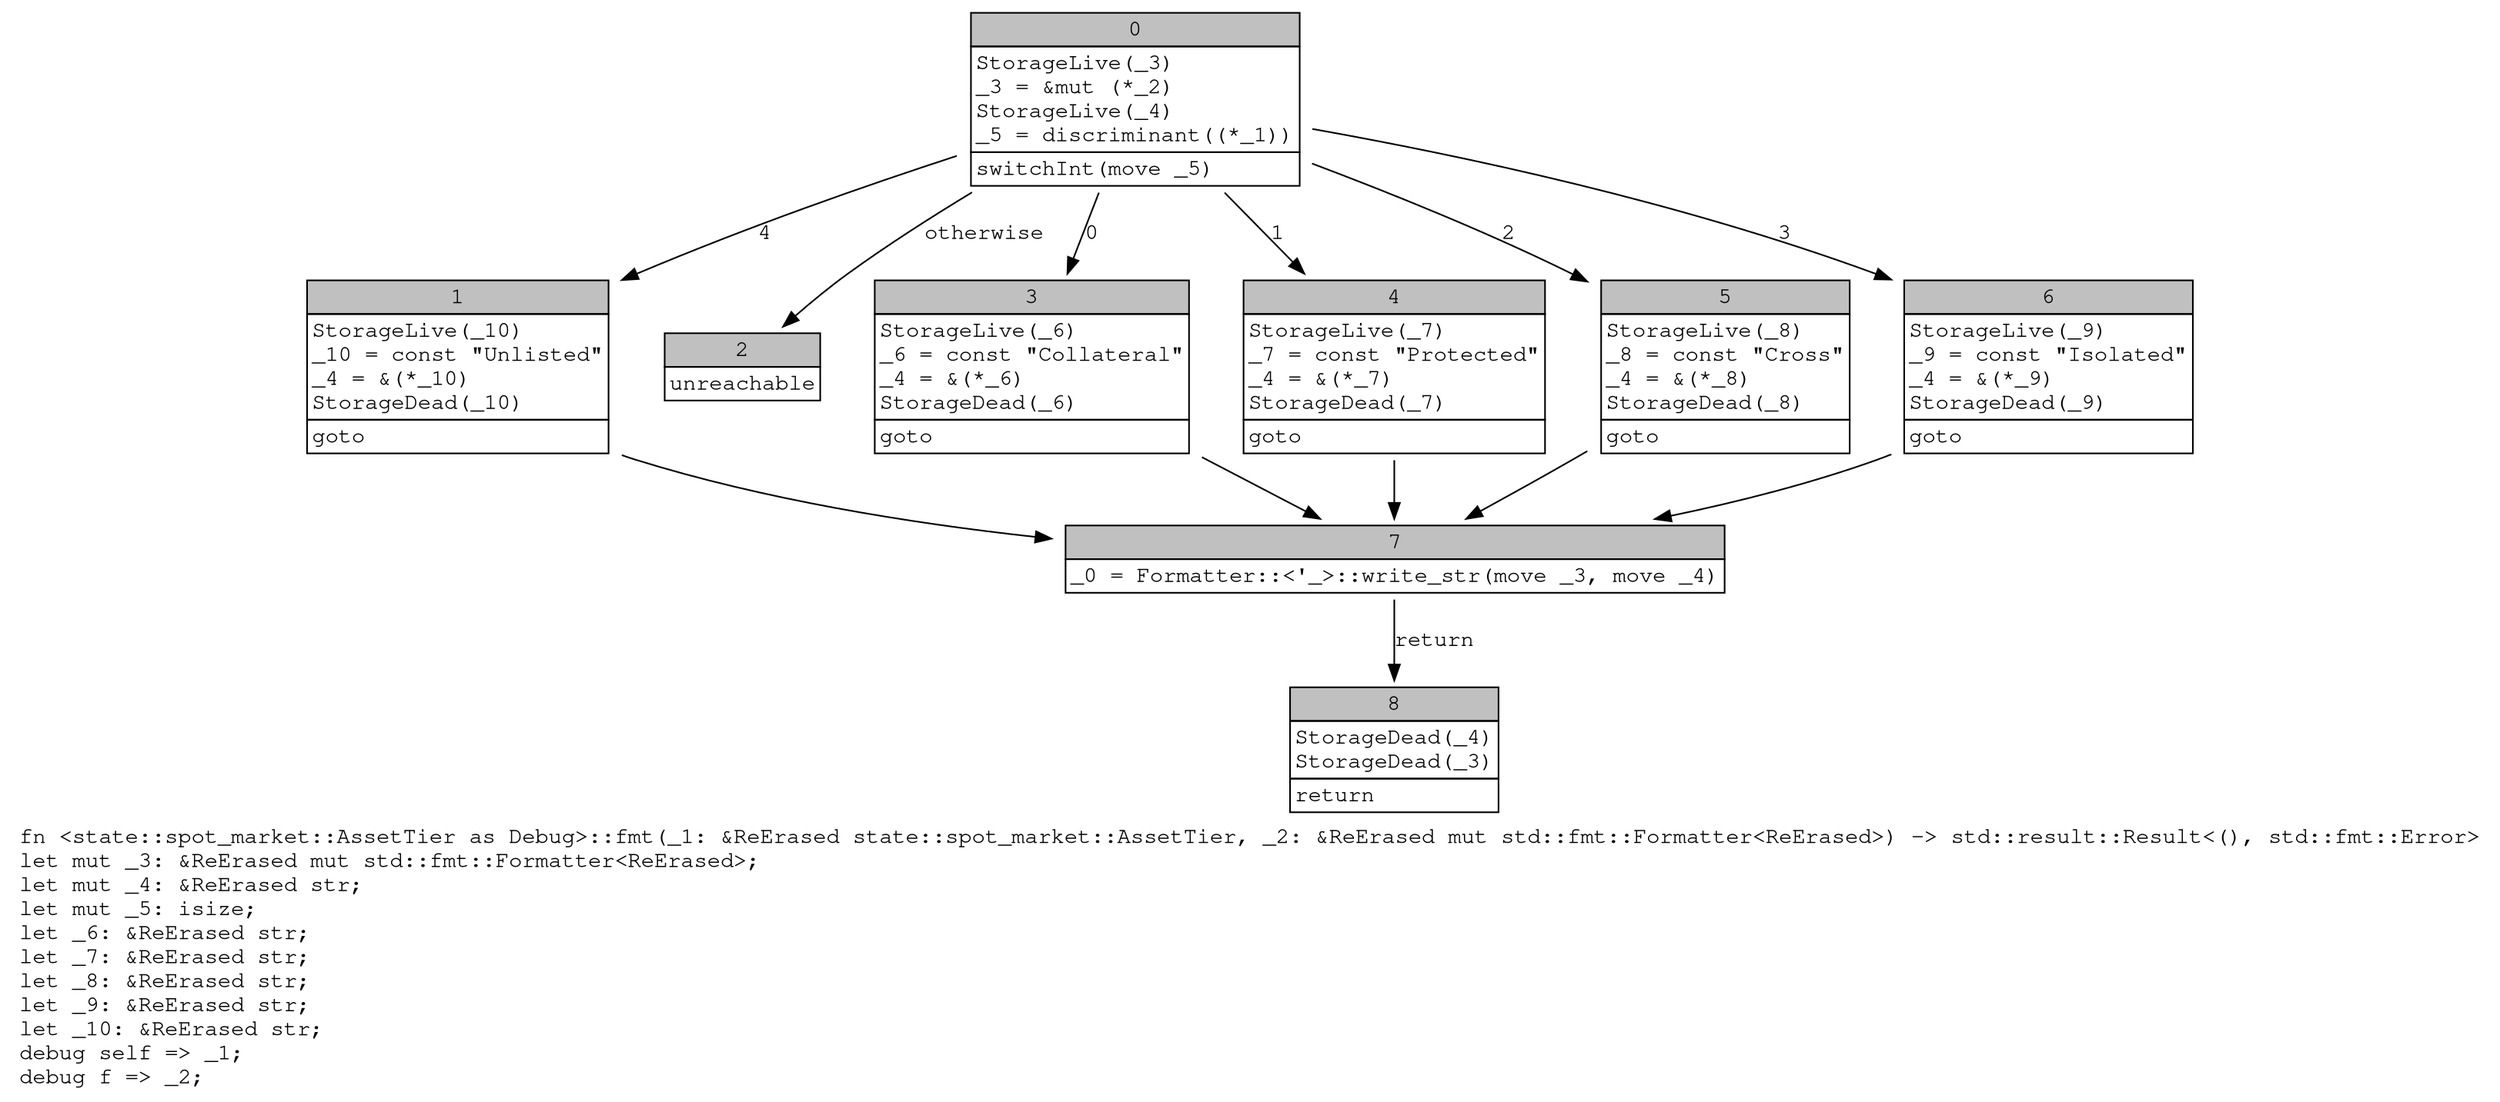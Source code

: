 digraph Mir_0_17976 {
    graph [fontname="Courier, monospace"];
    node [fontname="Courier, monospace"];
    edge [fontname="Courier, monospace"];
    label=<fn &lt;state::spot_market::AssetTier as Debug&gt;::fmt(_1: &amp;ReErased state::spot_market::AssetTier, _2: &amp;ReErased mut std::fmt::Formatter&lt;ReErased&gt;) -&gt; std::result::Result&lt;(), std::fmt::Error&gt;<br align="left"/>let mut _3: &amp;ReErased mut std::fmt::Formatter&lt;ReErased&gt;;<br align="left"/>let mut _4: &amp;ReErased str;<br align="left"/>let mut _5: isize;<br align="left"/>let _6: &amp;ReErased str;<br align="left"/>let _7: &amp;ReErased str;<br align="left"/>let _8: &amp;ReErased str;<br align="left"/>let _9: &amp;ReErased str;<br align="left"/>let _10: &amp;ReErased str;<br align="left"/>debug self =&gt; _1;<br align="left"/>debug f =&gt; _2;<br align="left"/>>;
    bb0__0_17976 [shape="none", label=<<table border="0" cellborder="1" cellspacing="0"><tr><td bgcolor="gray" align="center" colspan="1">0</td></tr><tr><td align="left" balign="left">StorageLive(_3)<br/>_3 = &amp;mut (*_2)<br/>StorageLive(_4)<br/>_5 = discriminant((*_1))<br/></td></tr><tr><td align="left">switchInt(move _5)</td></tr></table>>];
    bb1__0_17976 [shape="none", label=<<table border="0" cellborder="1" cellspacing="0"><tr><td bgcolor="gray" align="center" colspan="1">1</td></tr><tr><td align="left" balign="left">StorageLive(_10)<br/>_10 = const &quot;Unlisted&quot;<br/>_4 = &amp;(*_10)<br/>StorageDead(_10)<br/></td></tr><tr><td align="left">goto</td></tr></table>>];
    bb2__0_17976 [shape="none", label=<<table border="0" cellborder="1" cellspacing="0"><tr><td bgcolor="gray" align="center" colspan="1">2</td></tr><tr><td align="left">unreachable</td></tr></table>>];
    bb3__0_17976 [shape="none", label=<<table border="0" cellborder="1" cellspacing="0"><tr><td bgcolor="gray" align="center" colspan="1">3</td></tr><tr><td align="left" balign="left">StorageLive(_6)<br/>_6 = const &quot;Collateral&quot;<br/>_4 = &amp;(*_6)<br/>StorageDead(_6)<br/></td></tr><tr><td align="left">goto</td></tr></table>>];
    bb4__0_17976 [shape="none", label=<<table border="0" cellborder="1" cellspacing="0"><tr><td bgcolor="gray" align="center" colspan="1">4</td></tr><tr><td align="left" balign="left">StorageLive(_7)<br/>_7 = const &quot;Protected&quot;<br/>_4 = &amp;(*_7)<br/>StorageDead(_7)<br/></td></tr><tr><td align="left">goto</td></tr></table>>];
    bb5__0_17976 [shape="none", label=<<table border="0" cellborder="1" cellspacing="0"><tr><td bgcolor="gray" align="center" colspan="1">5</td></tr><tr><td align="left" balign="left">StorageLive(_8)<br/>_8 = const &quot;Cross&quot;<br/>_4 = &amp;(*_8)<br/>StorageDead(_8)<br/></td></tr><tr><td align="left">goto</td></tr></table>>];
    bb6__0_17976 [shape="none", label=<<table border="0" cellborder="1" cellspacing="0"><tr><td bgcolor="gray" align="center" colspan="1">6</td></tr><tr><td align="left" balign="left">StorageLive(_9)<br/>_9 = const &quot;Isolated&quot;<br/>_4 = &amp;(*_9)<br/>StorageDead(_9)<br/></td></tr><tr><td align="left">goto</td></tr></table>>];
    bb7__0_17976 [shape="none", label=<<table border="0" cellborder="1" cellspacing="0"><tr><td bgcolor="gray" align="center" colspan="1">7</td></tr><tr><td align="left">_0 = Formatter::&lt;'_&gt;::write_str(move _3, move _4)</td></tr></table>>];
    bb8__0_17976 [shape="none", label=<<table border="0" cellborder="1" cellspacing="0"><tr><td bgcolor="gray" align="center" colspan="1">8</td></tr><tr><td align="left" balign="left">StorageDead(_4)<br/>StorageDead(_3)<br/></td></tr><tr><td align="left">return</td></tr></table>>];
    bb0__0_17976 -> bb3__0_17976 [label="0"];
    bb0__0_17976 -> bb4__0_17976 [label="1"];
    bb0__0_17976 -> bb5__0_17976 [label="2"];
    bb0__0_17976 -> bb6__0_17976 [label="3"];
    bb0__0_17976 -> bb1__0_17976 [label="4"];
    bb0__0_17976 -> bb2__0_17976 [label="otherwise"];
    bb1__0_17976 -> bb7__0_17976 [label=""];
    bb3__0_17976 -> bb7__0_17976 [label=""];
    bb4__0_17976 -> bb7__0_17976 [label=""];
    bb5__0_17976 -> bb7__0_17976 [label=""];
    bb6__0_17976 -> bb7__0_17976 [label=""];
    bb7__0_17976 -> bb8__0_17976 [label="return"];
}
